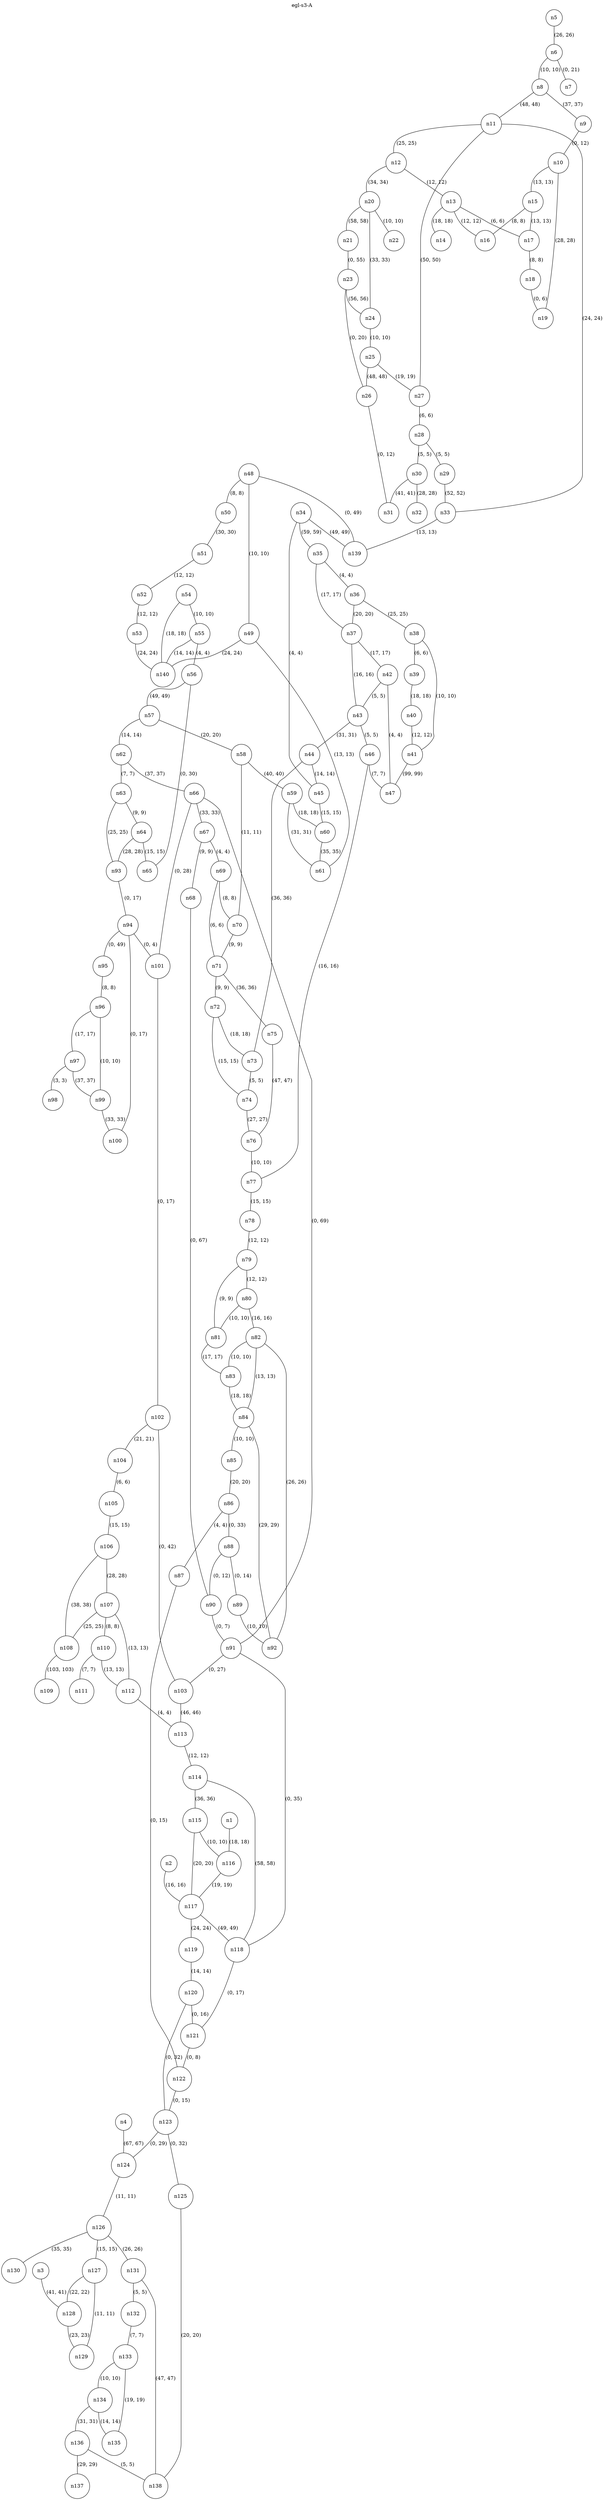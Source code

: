 strict graph egl_s3_A {
node [shape=circle];
label="egl-s3-A";
labelloc=top;
labeljust=center;
n1;
n2;
n3;
n4;
n5;
n6;
n7;
n8;
n9;
n10;
n11;
n12;
n13;
n14;
n15;
n16;
n17;
n18;
n19;
n20;
n21;
n22;
n23;
n24;
n25;
n26;
n27;
n28;
n29;
n30;
n31;
n32;
n33;
n34;
n35;
n36;
n37;
n38;
n39;
n40;
n41;
n42;
n43;
n44;
n45;
n46;
n47;
n48;
n49;
n50;
n51;
n52;
n53;
n54;
n55;
n56;
n57;
n58;
n59;
n60;
n61;
n62;
n63;
n64;
n65;
n66;
n67;
n68;
n69;
n70;
n71;
n72;
n73;
n74;
n75;
n76;
n77;
n78;
n79;
n80;
n81;
n82;
n83;
n84;
n85;
n86;
n87;
n88;
n89;
n90;
n91;
n92;
n93;
n94;
n95;
n96;
n97;
n98;
n99;
n100;
n101;
n102;
n103;
n104;
n105;
n106;
n107;
n108;
n109;
n110;
n111;
n112;
n113;
n114;
n115;
n116;
n117;
n118;
n119;
n120;
n121;
n122;
n123;
n124;
n125;
n126;
n127;
n128;
n129;
n130;
n131;
n132;
n133;
n134;
n135;
n136;
n137;
n138;
n139;
n140;
n5--n6[label="(26, 26)"];
n6--n8[label="(10, 10)"];
n8--n9[label="(37, 37)"];
n8--n11[label="(48, 48)"];
n11--n12[label="(25, 25)"];
n12--n13[label="(12, 12)"];
n13--n14[label="(18, 18)"];
n10--n15[label="(13, 13)"];
n15--n16[label="(8, 8)"];
n15--n17[label="(13, 13)"];
n13--n17[label="(6, 6)"];
n13--n16[label="(12, 12)"];
n17--n18[label="(8, 8)"];
n10--n19[label="(28, 28)"];
n12--n20[label="(34, 34)"];
n20--n21[label="(58, 58)"];
n20--n22[label="(10, 10)"];
n20--n24[label="(33, 33)"];
n23--n24[label="(56, 56)"];
n24--n25[label="(10, 10)"];
n25--n26[label="(48, 48)"];
n25--n27[label="(19, 19)"];
n27--n28[label="(6, 6)"];
n28--n29[label="(5, 5)"];
n28--n30[label="(5, 5)"];
n30--n31[label="(41, 41)"];
n30--n32[label="(28, 28)"];
n29--n33[label="(52, 52)"];
n11--n33[label="(24, 24)"];
n34--n139[label="(49, 49)"];
n34--n35[label="(59, 59)"];
n35--n36[label="(4, 4)"];
n35--n37[label="(17, 17)"];
n36--n37[label="(20, 20)"];
n36--n38[label="(25, 25)"];
n38--n39[label="(6, 6)"];
n39--n40[label="(18, 18)"];
n40--n41[label="(12, 12)"];
n38--n41[label="(10, 10)"];
n41--n47[label="(99, 99)"];
n37--n42[label="(17, 17)"];
n42--n43[label="(5, 5)"];
n37--n43[label="(16, 16)"];
n43--n44[label="(31, 31)"];
n44--n45[label="(14, 14)"];
n34--n45[label="(4, 4)"];
n42--n47[label="(4, 4)"];
n46--n47[label="(7, 7)"];
n43--n46[label="(5, 5)"];
n33--n139[label="(13, 13)"];
n48--n49[label="(10, 10)"];
n48--n50[label="(8, 8)"];
n50--n51[label="(30, 30)"];
n51--n52[label="(12, 12)"];
n52--n53[label="(12, 12)"];
n53--n140[label="(24, 24)"];
n49--n140[label="(24, 24)"];
n54--n55[label="(10, 10)"];
n55--n56[label="(4, 4)"];
n56--n57[label="(49, 49)"];
n57--n58[label="(20, 20)"];
n58--n59[label="(40, 40)"];
n59--n60[label="(18, 18)"];
n45--n60[label="(15, 15)"];
n60--n61[label="(35, 35)"];
n59--n61[label="(31, 31)"];
n49--n61[label="(13, 13)"];
n57--n62[label="(14, 14)"];
n62--n63[label="(7, 7)"];
n63--n64[label="(9, 9)"];
n64--n65[label="(15, 15)"];
n62--n66[label="(37, 37)"];
n66--n67[label="(33, 33)"];
n67--n68[label="(9, 9)"];
n67--n69[label="(4, 4)"];
n69--n70[label="(8, 8)"];
n70--n71[label="(9, 9)"];
n69--n71[label="(6, 6)"];
n71--n72[label="(9, 9)"];
n72--n73[label="(18, 18)"];
n72--n74[label="(15, 15)"];
n73--n74[label="(5, 5)"];
n44--n73[label="(36, 36)"];
n71--n75[label="(36, 36)"];
n75--n76[label="(47, 47)"];
n74--n76[label="(27, 27)"];
n76--n77[label="(10, 10)"];
n46--n77[label="(16, 16)"];
n77--n78[label="(15, 15)"];
n78--n79[label="(12, 12)"];
n79--n80[label="(12, 12)"];
n79--n81[label="(9, 9)"];
n80--n81[label="(10, 10)"];
n80--n82[label="(16, 16)"];
n82--n83[label="(10, 10)"];
n81--n83[label="(17, 17)"];
n82--n84[label="(13, 13)"];
n83--n84[label="(18, 18)"];
n84--n85[label="(10, 10)"];
n85--n86[label="(20, 20)"];
n86--n87[label="(4, 4)"];
n89--n92[label="(10, 10)"];
n82--n92[label="(26, 26)"];
n84--n92[label="(29, 29)"];
n64--n93[label="(28, 28)"];
n63--n93[label="(25, 25)"];
n95--n96[label="(8, 8)"];
n96--n97[label="(17, 17)"];
n97--n98[label="(3, 3)"];
n96--n99[label="(10, 10)"];
n97--n99[label="(37, 37)"];
n99--n100[label="(33, 33)"];
n102--n104[label="(21, 21)"];
n104--n105[label="(6, 6)"];
n105--n106[label="(15, 15)"];
n106--n107[label="(28, 28)"];
n107--n108[label="(25, 25)"];
n106--n108[label="(38, 38)"];
n108--n109[label="(103, 103)"];
n107--n110[label="(8, 8)"];
n110--n111[label="(7, 7)"];
n110--n112[label="(13, 13)"];
n107--n112[label="(13, 13)"];
n112--n113[label="(4, 4)"];
n103--n113[label="(46, 46)"];
n113--n114[label="(12, 12)"];
n114--n115[label="(36, 36)"];
n115--n116[label="(10, 10)"];
n1--n116[label="(18, 18)"];
n116--n117[label="(19, 19)"];
n115--n117[label="(20, 20)"];
n2--n117[label="(16, 16)"];
n117--n118[label="(49, 49)"];
n117--n119[label="(24, 24)"];
n119--n120[label="(14, 14)"];
n114--n118[label="(58, 58)"];
n4--n124[label="(67, 67)"];
n124--n126[label="(11, 11)"];
n126--n127[label="(15, 15)"];
n127--n128[label="(22, 22)"];
n3--n128[label="(41, 41)"];
n128--n129[label="(23, 23)"];
n127--n129[label="(11, 11)"];
n126--n130[label="(35, 35)"];
n126--n131[label="(26, 26)"];
n131--n132[label="(5, 5)"];
n132--n133[label="(7, 7)"];
n133--n134[label="(10, 10)"];
n133--n135[label="(19, 19)"];
n134--n135[label="(14, 14)"];
n134--n136[label="(31, 31)"];
n136--n137[label="(29, 29)"];
n136--n138[label="(5, 5)"];
n131--n138[label="(47, 47)"];
n125--n138[label="(20, 20)"];
n55--n140[label="(14, 14)"];
n54--n140[label="(18, 18)"];
n11--n27[label="(50, 50)"];
n58--n70[label="(11, 11)"];
n6--n7[label="(0, 21)"];
n9--n10[label="(0, 12)"];
n18--n19[label="(0, 6)"];
n21--n23[label="(0, 55)"];
n23--n26[label="(0, 20)"];
n26--n31[label="(0, 12)"];
n48--n139[label="(0, 49)"];
n56--n65[label="(0, 30)"];
n86--n88[label="(0, 33)"];
n88--n89[label="(0, 14)"];
n88--n90[label="(0, 12)"];
n90--n91[label="(0, 7)"];
n68--n90[label="(0, 67)"];
n66--n91[label="(0, 69)"];
n93--n94[label="(0, 17)"];
n94--n95[label="(0, 49)"];
n94--n100[label="(0, 17)"];
n94--n101[label="(0, 4)"];
n66--n101[label="(0, 28)"];
n101--n102[label="(0, 17)"];
n102--n103[label="(0, 42)"];
n91--n103[label="(0, 27)"];
n91--n118[label="(0, 35)"];
n118--n121[label="(0, 17)"];
n120--n121[label="(0, 16)"];
n121--n122[label="(0, 8)"];
n87--n122[label="(0, 15)"];
n122--n123[label="(0, 15)"];
n123--n124[label="(0, 29)"];
n120--n123[label="(0, 32)"];
n123--n125[label="(0, 32)"];
}
